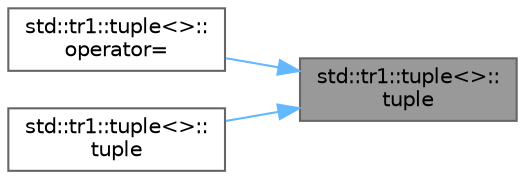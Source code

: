 digraph "std::tr1::tuple&lt;&gt;::tuple"
{
 // LATEX_PDF_SIZE
  bgcolor="transparent";
  edge [fontname=Helvetica,fontsize=10,labelfontname=Helvetica,labelfontsize=10];
  node [fontname=Helvetica,fontsize=10,shape=box,height=0.2,width=0.4];
  rankdir="RL";
  Node1 [id="Node000001",label="std::tr1::tuple\<\>::\ltuple",height=0.2,width=0.4,color="gray40", fillcolor="grey60", style="filled", fontcolor="black",tooltip=" "];
  Node1 -> Node2 [id="edge1_Node000001_Node000002",dir="back",color="steelblue1",style="solid",tooltip=" "];
  Node2 [id="Node000002",label="std::tr1::tuple\<\>::\loperator=",height=0.2,width=0.4,color="grey40", fillcolor="white", style="filled",URL="$classstd_1_1tr1_1_1tuple_3_4.html#aa54622537acb9f03c4155bfceae63f3a",tooltip=" "];
  Node1 -> Node3 [id="edge2_Node000001_Node000003",dir="back",color="steelblue1",style="solid",tooltip=" "];
  Node3 [id="Node000003",label="std::tr1::tuple\<\>::\ltuple",height=0.2,width=0.4,color="grey40", fillcolor="white", style="filled",URL="$classstd_1_1tr1_1_1tuple_3_4.html#aa857599acb126134e29dc5e53fd9d1a7",tooltip=" "];
}
